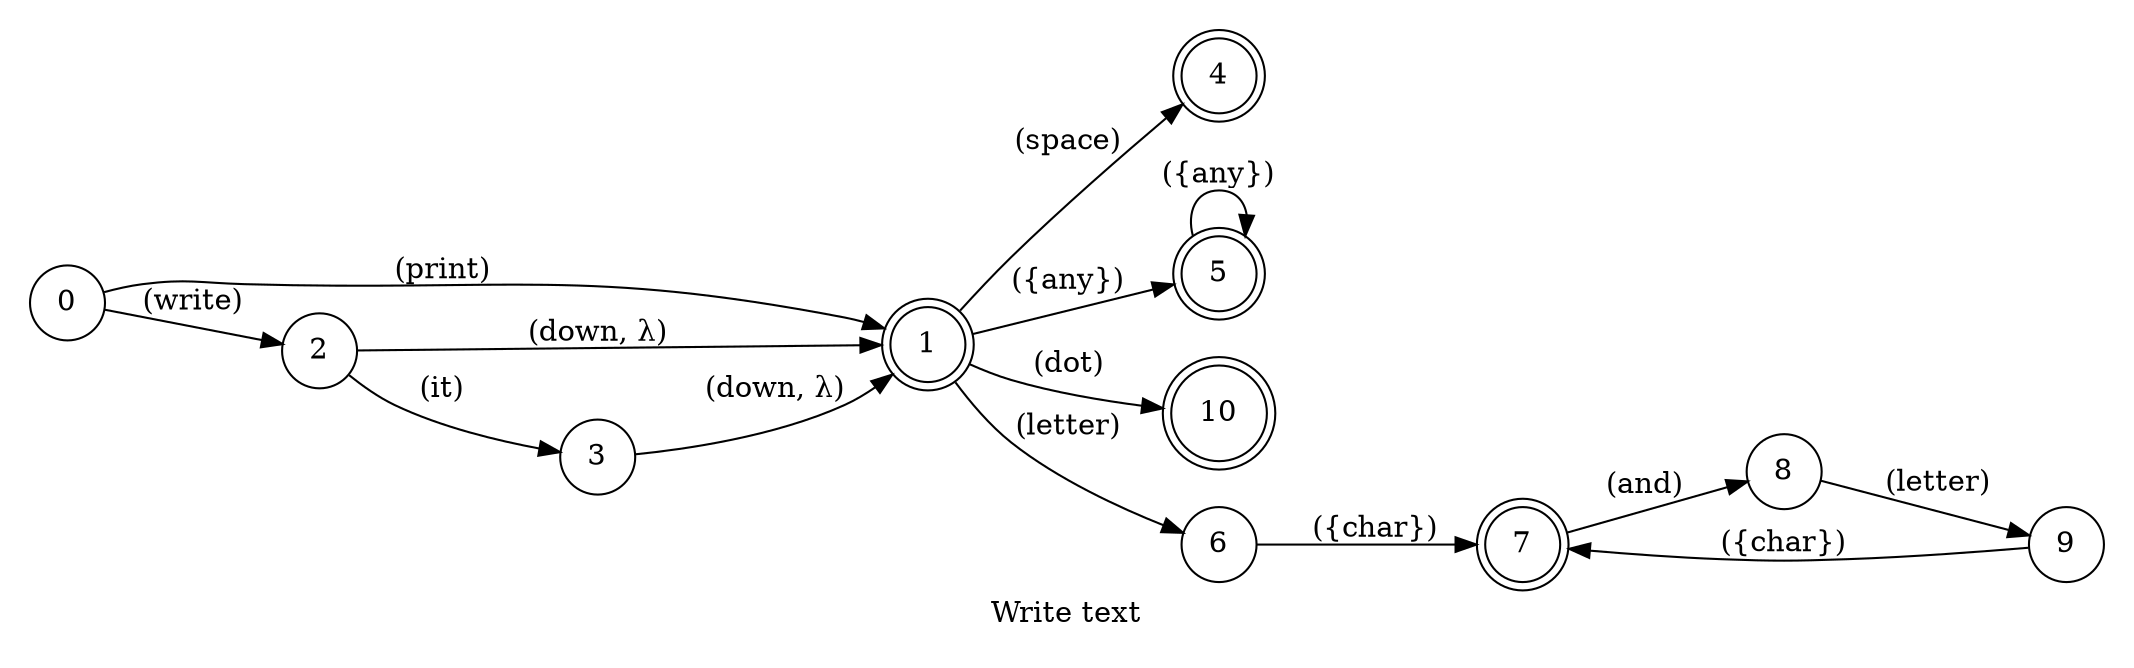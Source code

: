 digraph Write {
    id="write";
    label="Write text";
    lang="en-US";
    langName="English";
    pad="0.2";
    disableStopWords="true";
    rankdir=LR;
    node[shape=doublecircle]; 1 4 5 7 10;
    node[shape=circle];

    0 -> 1 [label="(print)"];
    0 -> 2 [label="(write)"];
    2 -> 1 [label="(down, λ)"];
    2 -> 3 [label="(it)"];
    3 -> 1 [label="(down, λ)"];
    1 -> 4 [label="(space)", store=isSpace, normalizer=boolean];
    1 -> 5 [label="({any})", store=text];
    5 -> 5 [label="({any})", store=text];
    1 -> 6 [label="(letter)", store=isDitaction, normalizer=boolean];
    {6 9} -> 7 [label="({char})", store=text];
    7 -> 8 [label="(and)"];
    8 -> 9 [label="(letter)"];
    1 -> 10 [label="(dot)", store=isDot, normalizer=boolean];

    title="Write text";
    desc="Write some text in the editor";
    examples="
        write hello how are you friend,
        print my name is Giovani,
        print it down how are you mate,
        write letter B and letter E and letter T
    ";
}
